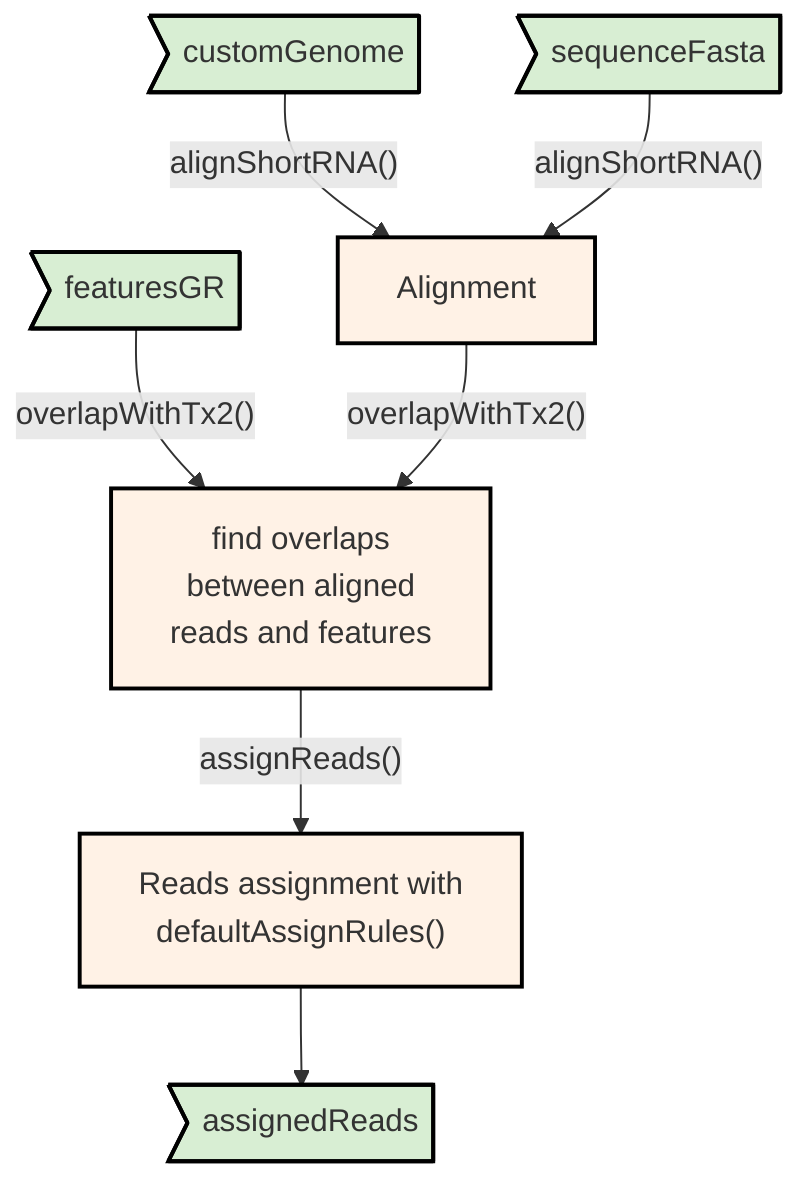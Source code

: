 graph TD

CG>customGenome]-->|"alignShortRNA()"|aln[Alignment]
FE>featuresGR]-->|"overlapWithTx2()"|ov[find overlaps<br>between aligned<br>reads and features]
FA>sequenceFasta]-->|"alignShortRNA()"|aln
aln-->|"overlapWithTx2()"|ov

ov-->|"assignReads()"|ar["Reads assignment with<br>defaultAssignRules()"]
ar-->AR>assignedReads]

style FE stroke:black,stroke-width:2px,fill:#D8EED3;
style CG stroke:black,stroke-width:2px,fill:#D8EED3;
style FA stroke:black,stroke-width:2px,fill:#D8EED3;
style ov stroke:black,stroke-width:2px,fill:#fff2e6;
style aln stroke:black,stroke-width:2px,fill:#fff2e6;
style ar stroke:black,stroke-width:2px,fill:#fff2e6;
style AR stroke:black,stroke-width:2px,fill:#D8EED3;